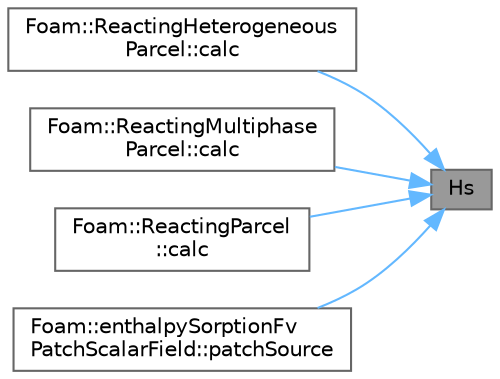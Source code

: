 digraph "Hs"
{
 // LATEX_PDF_SIZE
  bgcolor="transparent";
  edge [fontname=Helvetica,fontsize=10,labelfontname=Helvetica,labelfontsize=10];
  node [fontname=Helvetica,fontsize=10,shape=box,height=0.2,width=0.4];
  rankdir="RL";
  Node1 [id="Node000001",label="Hs",height=0.2,width=0.4,color="gray40", fillcolor="grey60", style="filled", fontcolor="black",tooltip=" "];
  Node1 -> Node2 [id="edge1_Node000001_Node000002",dir="back",color="steelblue1",style="solid",tooltip=" "];
  Node2 [id="Node000002",label="Foam::ReactingHeterogeneous\lParcel::calc",height=0.2,width=0.4,color="grey40", fillcolor="white", style="filled",URL="$classFoam_1_1ReactingHeterogeneousParcel.html#afb56ef4d31b0047419b9a94d9d07e337",tooltip=" "];
  Node1 -> Node3 [id="edge2_Node000001_Node000003",dir="back",color="steelblue1",style="solid",tooltip=" "];
  Node3 [id="Node000003",label="Foam::ReactingMultiphase\lParcel::calc",height=0.2,width=0.4,color="grey40", fillcolor="white", style="filled",URL="$classFoam_1_1ReactingMultiphaseParcel.html#afb56ef4d31b0047419b9a94d9d07e337",tooltip=" "];
  Node1 -> Node4 [id="edge3_Node000001_Node000004",dir="back",color="steelblue1",style="solid",tooltip=" "];
  Node4 [id="Node000004",label="Foam::ReactingParcel\l::calc",height=0.2,width=0.4,color="grey40", fillcolor="white", style="filled",URL="$classFoam_1_1ReactingParcel.html#afb56ef4d31b0047419b9a94d9d07e337",tooltip=" "];
  Node1 -> Node5 [id="edge4_Node000001_Node000005",dir="back",color="steelblue1",style="solid",tooltip=" "];
  Node5 [id="Node000005",label="Foam::enthalpySorptionFv\lPatchScalarField::patchSource",height=0.2,width=0.4,color="grey40", fillcolor="white", style="filled",URL="$classFoam_1_1enthalpySorptionFvPatchScalarField.html#a93230c3a3fe0a807ae07aabf5ce8d3b7",tooltip=" "];
}
